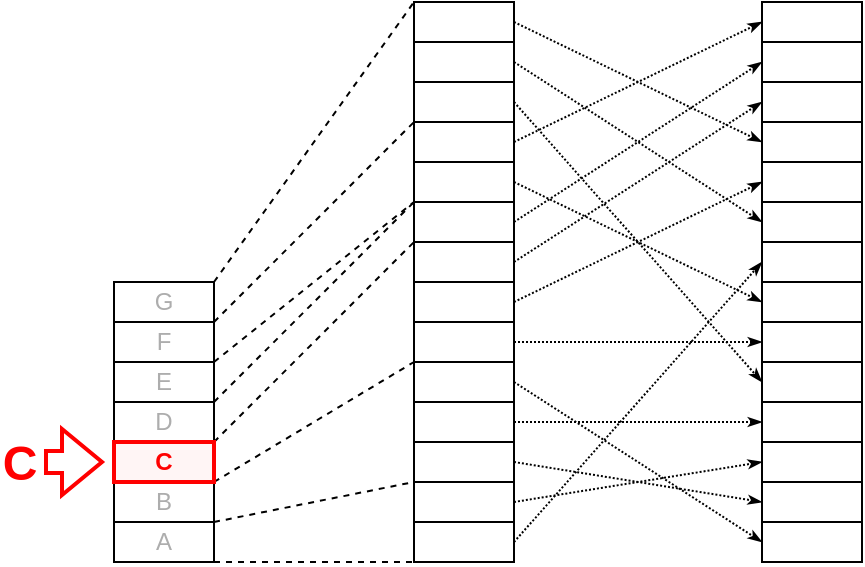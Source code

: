 <mxfile version="22.1.2" type="device">
  <diagram name="1 oldal" id="9zMQckgTDTX1H3_rx6Bh">
    <mxGraphModel dx="735" dy="437" grid="1" gridSize="10" guides="0" tooltips="1" connect="1" arrows="1" fold="1" page="1" pageScale="1" pageWidth="827" pageHeight="1169" math="0" shadow="0">
      <root>
        <mxCell id="0" />
        <mxCell id="1" parent="0" />
        <mxCell id="LfwBUIai21lKe5tmic68-1" value="A" style="rounded=0;whiteSpace=wrap;html=1;fontColor=#ADADAD;" parent="1" vertex="1">
          <mxGeometry x="130" y="540" width="50" height="20" as="geometry" />
        </mxCell>
        <mxCell id="LfwBUIai21lKe5tmic68-2" value="B" style="rounded=0;whiteSpace=wrap;html=1;fontColor=#ADADAD;" parent="1" vertex="1">
          <mxGeometry x="130" y="520" width="50" height="20" as="geometry" />
        </mxCell>
        <mxCell id="LfwBUIai21lKe5tmic68-4" value="D" style="rounded=0;whiteSpace=wrap;html=1;fontColor=#ADADAD;" parent="1" vertex="1">
          <mxGeometry x="130" y="480" width="50" height="20" as="geometry" />
        </mxCell>
        <mxCell id="LfwBUIai21lKe5tmic68-5" value="E" style="rounded=0;whiteSpace=wrap;html=1;fontColor=#ADADAD;" parent="1" vertex="1">
          <mxGeometry x="130" y="460" width="50" height="20" as="geometry" />
        </mxCell>
        <mxCell id="LfwBUIai21lKe5tmic68-9" value="" style="rounded=0;whiteSpace=wrap;html=1;" parent="1" vertex="1">
          <mxGeometry x="280" y="540" width="50" height="20" as="geometry" />
        </mxCell>
        <mxCell id="LfwBUIai21lKe5tmic68-10" value="" style="rounded=0;whiteSpace=wrap;html=1;" parent="1" vertex="1">
          <mxGeometry x="280" y="520" width="50" height="20" as="geometry" />
        </mxCell>
        <mxCell id="LfwBUIai21lKe5tmic68-11" value="" style="rounded=0;whiteSpace=wrap;html=1;" parent="1" vertex="1">
          <mxGeometry x="280" y="500" width="50" height="20" as="geometry" />
        </mxCell>
        <mxCell id="LfwBUIai21lKe5tmic68-12" value="" style="rounded=0;whiteSpace=wrap;html=1;" parent="1" vertex="1">
          <mxGeometry x="280" y="480" width="50" height="20" as="geometry" />
        </mxCell>
        <mxCell id="LfwBUIai21lKe5tmic68-13" value="" style="rounded=0;whiteSpace=wrap;html=1;" parent="1" vertex="1">
          <mxGeometry x="280" y="460" width="50" height="20" as="geometry" />
        </mxCell>
        <mxCell id="LfwBUIai21lKe5tmic68-17" value="" style="rounded=0;whiteSpace=wrap;html=1;" parent="1" vertex="1">
          <mxGeometry x="280" y="380" width="50" height="20" as="geometry" />
        </mxCell>
        <mxCell id="LfwBUIai21lKe5tmic68-18" value="" style="rounded=0;whiteSpace=wrap;html=1;" parent="1" vertex="1">
          <mxGeometry x="280" y="360" width="50" height="20" as="geometry" />
        </mxCell>
        <mxCell id="LfwBUIai21lKe5tmic68-19" value="" style="rounded=0;whiteSpace=wrap;html=1;" parent="1" vertex="1">
          <mxGeometry x="280" y="340" width="50" height="20" as="geometry" />
        </mxCell>
        <mxCell id="LfwBUIai21lKe5tmic68-20" value="" style="rounded=0;whiteSpace=wrap;html=1;" parent="1" vertex="1">
          <mxGeometry x="280" y="320" width="50" height="20" as="geometry" />
        </mxCell>
        <mxCell id="LfwBUIai21lKe5tmic68-21" value="" style="rounded=0;whiteSpace=wrap;html=1;" parent="1" vertex="1">
          <mxGeometry x="280" y="300" width="50" height="20" as="geometry" />
        </mxCell>
        <mxCell id="LfwBUIai21lKe5tmic68-22" value="" style="rounded=0;whiteSpace=wrap;html=1;" parent="1" vertex="1">
          <mxGeometry x="280" y="280" width="50" height="20" as="geometry" />
        </mxCell>
        <mxCell id="LfwBUIai21lKe5tmic68-24" value="F" style="rounded=0;whiteSpace=wrap;html=1;fontColor=#ADADAD;" parent="1" vertex="1">
          <mxGeometry x="130" y="440" width="50" height="20" as="geometry" />
        </mxCell>
        <mxCell id="LfwBUIai21lKe5tmic68-25" value="G" style="rounded=0;whiteSpace=wrap;html=1;fontColor=#ADADAD;" parent="1" vertex="1">
          <mxGeometry x="130" y="420" width="50" height="20" as="geometry" />
        </mxCell>
        <mxCell id="LfwBUIai21lKe5tmic68-26" value="" style="rounded=0;whiteSpace=wrap;html=1;" parent="1" vertex="1">
          <mxGeometry x="454" y="400" width="50" height="20" as="geometry" />
        </mxCell>
        <mxCell id="LfwBUIai21lKe5tmic68-27" value="" style="rounded=0;whiteSpace=wrap;html=1;" parent="1" vertex="1">
          <mxGeometry x="454" y="500" width="50" height="20" as="geometry" />
        </mxCell>
        <mxCell id="LfwBUIai21lKe5tmic68-28" value="" style="rounded=0;whiteSpace=wrap;html=1;" parent="1" vertex="1">
          <mxGeometry x="454" y="520" width="50" height="20" as="geometry" />
        </mxCell>
        <mxCell id="LfwBUIai21lKe5tmic68-29" value="" style="rounded=0;whiteSpace=wrap;html=1;" parent="1" vertex="1">
          <mxGeometry x="454" y="480" width="50" height="20" as="geometry" />
        </mxCell>
        <mxCell id="LfwBUIai21lKe5tmic68-30" value="" style="rounded=0;whiteSpace=wrap;html=1;" parent="1" vertex="1">
          <mxGeometry x="454" y="540" width="50" height="20" as="geometry" />
        </mxCell>
        <mxCell id="LfwBUIai21lKe5tmic68-34" value="" style="rounded=0;whiteSpace=wrap;html=1;" parent="1" vertex="1">
          <mxGeometry x="454" y="300" width="50" height="20" as="geometry" />
        </mxCell>
        <mxCell id="LfwBUIai21lKe5tmic68-35" value="" style="rounded=0;whiteSpace=wrap;html=1;" parent="1" vertex="1">
          <mxGeometry x="454" y="420" width="50" height="20" as="geometry" />
        </mxCell>
        <mxCell id="LfwBUIai21lKe5tmic68-36" value="" style="rounded=0;whiteSpace=wrap;html=1;" parent="1" vertex="1">
          <mxGeometry x="454" y="280" width="50" height="20" as="geometry" />
        </mxCell>
        <mxCell id="LfwBUIai21lKe5tmic68-37" value="" style="rounded=0;whiteSpace=wrap;html=1;" parent="1" vertex="1">
          <mxGeometry x="454" y="460" width="50" height="20" as="geometry" />
        </mxCell>
        <mxCell id="LfwBUIai21lKe5tmic68-38" value="" style="rounded=0;whiteSpace=wrap;html=1;" parent="1" vertex="1">
          <mxGeometry x="454" y="380" width="50" height="20" as="geometry" />
        </mxCell>
        <mxCell id="LfwBUIai21lKe5tmic68-39" value="" style="rounded=0;whiteSpace=wrap;html=1;" parent="1" vertex="1">
          <mxGeometry x="454" y="340" width="50" height="20" as="geometry" />
        </mxCell>
        <mxCell id="LfwBUIai21lKe5tmic68-43" value="" style="endArrow=none;dashed=1;html=1;rounded=0;exitX=1;exitY=1;exitDx=0;exitDy=0;entryX=0;entryY=1;entryDx=0;entryDy=0;" parent="1" edge="1">
          <mxGeometry width="50" height="50" relative="1" as="geometry">
            <mxPoint x="180" y="560" as="sourcePoint" />
            <mxPoint x="280" y="560" as="targetPoint" />
          </mxGeometry>
        </mxCell>
        <mxCell id="LfwBUIai21lKe5tmic68-44" value="" style="endArrow=none;dashed=1;html=1;rounded=0;exitX=1;exitY=1;exitDx=0;exitDy=0;entryX=0;entryY=0;entryDx=0;entryDy=0;" parent="1" target="LfwBUIai21lKe5tmic68-10" edge="1">
          <mxGeometry width="50" height="50" relative="1" as="geometry">
            <mxPoint x="180" y="540" as="sourcePoint" />
            <mxPoint x="280" y="540" as="targetPoint" />
          </mxGeometry>
        </mxCell>
        <mxCell id="LfwBUIai21lKe5tmic68-45" value="" style="endArrow=none;dashed=1;html=1;rounded=0;exitX=1;exitY=1;exitDx=0;exitDy=0;entryX=0;entryY=0;entryDx=0;entryDy=0;strokeWidth=1;strokeColor=#000000;" parent="1" target="LfwBUIai21lKe5tmic68-13" edge="1">
          <mxGeometry width="50" height="50" relative="1" as="geometry">
            <mxPoint x="180" y="520" as="sourcePoint" />
            <mxPoint x="280" y="520" as="targetPoint" />
          </mxGeometry>
        </mxCell>
        <mxCell id="LfwBUIai21lKe5tmic68-46" value="" style="endArrow=none;dashed=1;html=1;rounded=0;exitX=1;exitY=1;exitDx=0;exitDy=0;entryX=0;entryY=0;entryDx=0;entryDy=0;strokeWidth=1;strokeColor=#000000;" parent="1" target="LfwBUIai21lKe5tmic68-16" edge="1">
          <mxGeometry width="50" height="50" relative="1" as="geometry">
            <mxPoint x="180" y="500" as="sourcePoint" />
            <mxPoint x="280" y="500" as="targetPoint" />
          </mxGeometry>
        </mxCell>
        <mxCell id="LfwBUIai21lKe5tmic68-47" value="" style="endArrow=none;dashed=1;html=1;rounded=0;exitX=1;exitY=1;exitDx=0;exitDy=0;entryX=0;entryY=0;entryDx=0;entryDy=0;" parent="1" target="LfwBUIai21lKe5tmic68-17" edge="1">
          <mxGeometry width="50" height="50" relative="1" as="geometry">
            <mxPoint x="180" y="480" as="sourcePoint" />
            <mxPoint x="280" y="480" as="targetPoint" />
          </mxGeometry>
        </mxCell>
        <mxCell id="LfwBUIai21lKe5tmic68-48" value="" style="endArrow=none;dashed=1;html=1;rounded=0;exitX=1;exitY=1;exitDx=0;exitDy=0;entryX=0;entryY=1;entryDx=0;entryDy=0;" parent="1" target="LfwBUIai21lKe5tmic68-18" edge="1">
          <mxGeometry width="50" height="50" relative="1" as="geometry">
            <mxPoint x="180" y="460" as="sourcePoint" />
            <mxPoint x="280" y="460" as="targetPoint" />
          </mxGeometry>
        </mxCell>
        <mxCell id="LfwBUIai21lKe5tmic68-49" value="" style="endArrow=none;dashed=1;html=1;rounded=0;exitX=1;exitY=1;exitDx=0;exitDy=0;entryX=0;entryY=1;entryDx=0;entryDy=0;" parent="1" target="LfwBUIai21lKe5tmic68-20" edge="1">
          <mxGeometry width="50" height="50" relative="1" as="geometry">
            <mxPoint x="180" y="440" as="sourcePoint" />
            <mxPoint x="280" y="440" as="targetPoint" />
          </mxGeometry>
        </mxCell>
        <mxCell id="LfwBUIai21lKe5tmic68-50" value="" style="endArrow=none;dashed=1;html=1;rounded=0;exitX=1;exitY=1;exitDx=0;exitDy=0;entryX=0;entryY=0;entryDx=0;entryDy=0;" parent="1" target="LfwBUIai21lKe5tmic68-22" edge="1">
          <mxGeometry width="50" height="50" relative="1" as="geometry">
            <mxPoint x="180" y="420" as="sourcePoint" />
            <mxPoint x="280" y="420" as="targetPoint" />
          </mxGeometry>
        </mxCell>
        <mxCell id="LfwBUIai21lKe5tmic68-57" value="" style="endArrow=classicThin;html=1;rounded=0;exitX=1;exitY=0.5;exitDx=0;exitDy=0;entryX=0;entryY=0.5;entryDx=0;entryDy=0;endFill=1;endSize=4;dashed=1;dashPattern=1 1;" parent="1" source="LfwBUIai21lKe5tmic68-9" target="LfwBUIai21lKe5tmic68-26" edge="1">
          <mxGeometry width="50" height="50" relative="1" as="geometry">
            <mxPoint x="360" y="520" as="sourcePoint" />
            <mxPoint x="410" y="470" as="targetPoint" />
          </mxGeometry>
        </mxCell>
        <mxCell id="LfwBUIai21lKe5tmic68-58" value="" style="endArrow=classicThin;html=1;rounded=0;exitX=1;exitY=0.5;exitDx=0;exitDy=0;entryX=0;entryY=0.5;entryDx=0;entryDy=0;endFill=1;endSize=4;dashed=1;dashPattern=1 1;" parent="1" source="LfwBUIai21lKe5tmic68-10" target="LfwBUIai21lKe5tmic68-27" edge="1">
          <mxGeometry width="50" height="50" relative="1" as="geometry">
            <mxPoint x="360" y="520" as="sourcePoint" />
            <mxPoint x="410" y="470" as="targetPoint" />
          </mxGeometry>
        </mxCell>
        <mxCell id="LfwBUIai21lKe5tmic68-59" value="" style="endArrow=classicThin;html=1;rounded=0;exitX=1;exitY=0.5;exitDx=0;exitDy=0;entryX=0;entryY=0.5;entryDx=0;entryDy=0;endFill=1;endSize=4;dashed=1;dashPattern=1 1;" parent="1" source="LfwBUIai21lKe5tmic68-11" target="LfwBUIai21lKe5tmic68-28" edge="1">
          <mxGeometry width="50" height="50" relative="1" as="geometry">
            <mxPoint x="390" y="480" as="sourcePoint" />
            <mxPoint x="440" y="430" as="targetPoint" />
          </mxGeometry>
        </mxCell>
        <mxCell id="LfwBUIai21lKe5tmic68-60" value="" style="endArrow=classicThin;html=1;rounded=0;exitX=1;exitY=0.5;exitDx=0;exitDy=0;entryX=0;entryY=0.5;entryDx=0;entryDy=0;endFill=1;endSize=4;dashed=1;dashPattern=1 1;" parent="1" source="LfwBUIai21lKe5tmic68-12" target="LfwBUIai21lKe5tmic68-29" edge="1">
          <mxGeometry width="50" height="50" relative="1" as="geometry">
            <mxPoint x="370" y="490" as="sourcePoint" />
            <mxPoint x="420" y="440" as="targetPoint" />
          </mxGeometry>
        </mxCell>
        <mxCell id="LfwBUIai21lKe5tmic68-61" value="" style="endArrow=classicThin;html=1;rounded=0;exitX=1;exitY=0.5;exitDx=0;exitDy=0;entryX=0;entryY=0.5;entryDx=0;entryDy=0;endFill=1;endSize=4;dashed=1;dashPattern=1 1;" parent="1" source="LfwBUIai21lKe5tmic68-13" target="LfwBUIai21lKe5tmic68-30" edge="1">
          <mxGeometry width="50" height="50" relative="1" as="geometry">
            <mxPoint x="370" y="430" as="sourcePoint" />
            <mxPoint x="420" y="380" as="targetPoint" />
          </mxGeometry>
        </mxCell>
        <mxCell id="LfwBUIai21lKe5tmic68-62" value="" style="endArrow=classicThin;html=1;rounded=0;exitX=1;exitY=0.5;exitDx=0;exitDy=0;entryX=0;entryY=0.5;entryDx=0;entryDy=0;endFill=1;endSize=4;dashed=1;dashPattern=1 1;strokeWidth=1;strokeColor=#000000;" parent="1" source="LfwBUIai21lKe5tmic68-14" target="LfwBUIai21lKe5tmic68-31" edge="1">
          <mxGeometry width="50" height="50" relative="1" as="geometry">
            <mxPoint x="370" y="370" as="sourcePoint" />
            <mxPoint x="420" y="320" as="targetPoint" />
          </mxGeometry>
        </mxCell>
        <mxCell id="LfwBUIai21lKe5tmic68-63" value="" style="endArrow=classicThin;html=1;rounded=0;exitX=1;exitY=0.5;exitDx=0;exitDy=0;entryX=0;entryY=0.5;entryDx=0;entryDy=0;endFill=1;endSize=4;dashed=1;dashPattern=1 1;strokeWidth=1;strokeColor=#000000;" parent="1" source="LfwBUIai21lKe5tmic68-15" target="LfwBUIai21lKe5tmic68-32" edge="1">
          <mxGeometry width="50" height="50" relative="1" as="geometry">
            <mxPoint x="370" y="320" as="sourcePoint" />
            <mxPoint x="420" y="270" as="targetPoint" />
          </mxGeometry>
        </mxCell>
        <mxCell id="LfwBUIai21lKe5tmic68-64" value="" style="endArrow=classicThin;html=1;rounded=0;exitX=1;exitY=0.5;exitDx=0;exitDy=0;entryX=0;entryY=0.5;entryDx=0;entryDy=0;endFill=1;endSize=4;dashed=1;dashPattern=1 1;strokeWidth=1;strokeColor=#000000;" parent="1" source="LfwBUIai21lKe5tmic68-16" target="LfwBUIai21lKe5tmic68-33" edge="1">
          <mxGeometry width="50" height="50" relative="1" as="geometry">
            <mxPoint x="370" y="410" as="sourcePoint" />
            <mxPoint x="420" y="360" as="targetPoint" />
          </mxGeometry>
        </mxCell>
        <mxCell id="LfwBUIai21lKe5tmic68-65" value="" style="endArrow=classicThin;html=1;rounded=0;exitX=1;exitY=0.5;exitDx=0;exitDy=0;entryX=0;entryY=0.5;entryDx=0;entryDy=0;endFill=1;endSize=4;dashed=1;dashPattern=1 1;" parent="1" source="LfwBUIai21lKe5tmic68-17" target="LfwBUIai21lKe5tmic68-34" edge="1">
          <mxGeometry width="50" height="50" relative="1" as="geometry">
            <mxPoint x="380" y="380" as="sourcePoint" />
            <mxPoint x="430" y="330" as="targetPoint" />
          </mxGeometry>
        </mxCell>
        <mxCell id="LfwBUIai21lKe5tmic68-66" value="" style="endArrow=classicThin;html=1;rounded=0;exitX=1;exitY=0.5;exitDx=0;exitDy=0;entryX=0;entryY=0.5;entryDx=0;entryDy=0;endFill=1;endSize=4;dashed=1;dashPattern=1 1;" parent="1" source="LfwBUIai21lKe5tmic68-18" target="LfwBUIai21lKe5tmic68-35" edge="1">
          <mxGeometry width="50" height="50" relative="1" as="geometry">
            <mxPoint x="380" y="360" as="sourcePoint" />
            <mxPoint x="430" y="310" as="targetPoint" />
          </mxGeometry>
        </mxCell>
        <mxCell id="LfwBUIai21lKe5tmic68-67" value="" style="endArrow=classicThin;html=1;rounded=0;exitX=1;exitY=0.5;exitDx=0;exitDy=0;entryX=0;entryY=0.5;entryDx=0;entryDy=0;endFill=1;endSize=4;dashed=1;dashPattern=1 1;" parent="1" source="LfwBUIai21lKe5tmic68-19" target="LfwBUIai21lKe5tmic68-36" edge="1">
          <mxGeometry width="50" height="50" relative="1" as="geometry">
            <mxPoint x="380" y="340" as="sourcePoint" />
            <mxPoint x="430" y="290" as="targetPoint" />
          </mxGeometry>
        </mxCell>
        <mxCell id="LfwBUIai21lKe5tmic68-68" value="" style="endArrow=classicThin;html=1;rounded=0;exitX=1;exitY=0.5;exitDx=0;exitDy=0;entryX=0;entryY=0.5;entryDx=0;entryDy=0;endFill=1;endSize=4;dashed=1;dashPattern=1 1;" parent="1" source="LfwBUIai21lKe5tmic68-20" target="LfwBUIai21lKe5tmic68-37" edge="1">
          <mxGeometry width="50" height="50" relative="1" as="geometry">
            <mxPoint x="380" y="310" as="sourcePoint" />
            <mxPoint x="430" y="260" as="targetPoint" />
          </mxGeometry>
        </mxCell>
        <mxCell id="LfwBUIai21lKe5tmic68-69" value="" style="endArrow=classicThin;html=1;rounded=0;exitX=1;exitY=0.5;exitDx=0;exitDy=0;entryX=0;entryY=0.5;entryDx=0;entryDy=0;endFill=1;endSize=4;dashed=1;dashPattern=1 1;" parent="1" source="LfwBUIai21lKe5tmic68-21" target="LfwBUIai21lKe5tmic68-38" edge="1">
          <mxGeometry width="50" height="50" relative="1" as="geometry">
            <mxPoint x="370" y="310" as="sourcePoint" />
            <mxPoint x="420" y="260" as="targetPoint" />
          </mxGeometry>
        </mxCell>
        <mxCell id="LfwBUIai21lKe5tmic68-70" value="" style="endArrow=classicThin;html=1;rounded=0;exitX=1;exitY=0.5;exitDx=0;exitDy=0;entryX=0;entryY=0.5;entryDx=0;entryDy=0;endFill=1;endSize=4;dashed=1;dashPattern=1 1;" parent="1" source="LfwBUIai21lKe5tmic68-22" target="LfwBUIai21lKe5tmic68-39" edge="1">
          <mxGeometry width="50" height="50" relative="1" as="geometry">
            <mxPoint x="360" y="290" as="sourcePoint" />
            <mxPoint x="410" y="240" as="targetPoint" />
          </mxGeometry>
        </mxCell>
        <mxCell id="LfwBUIai21lKe5tmic68-80" value="" style="shape=flexArrow;endArrow=classic;html=1;rounded=0;strokeColor=#FF0000;strokeWidth=2;" parent="1" edge="1">
          <mxGeometry width="50" height="50" relative="1" as="geometry">
            <mxPoint x="95" y="510" as="sourcePoint" />
            <mxPoint x="125" y="510" as="targetPoint" />
          </mxGeometry>
        </mxCell>
        <mxCell id="LfwBUIai21lKe5tmic68-82" value="C" style="text;html=1;strokeColor=none;fillColor=none;align=center;verticalAlign=middle;whiteSpace=wrap;rounded=0;fontColor=#FF0000;fontStyle=1;fontSize=24;" parent="1" vertex="1">
          <mxGeometry x="73" y="496" width="20" height="30" as="geometry" />
        </mxCell>
        <mxCell id="LfwBUIai21lKe5tmic68-3" value="C" style="rounded=0;whiteSpace=wrap;html=1;fontStyle=1;fontColor=#FF0000;strokeColor=#FF0000;strokeWidth=2;fillColor=#FFF5F5;" parent="1" vertex="1">
          <mxGeometry x="130" y="500" width="50" height="20" as="geometry" />
        </mxCell>
        <mxCell id="LfwBUIai21lKe5tmic68-14" value="" style="rounded=0;whiteSpace=wrap;html=1;strokeColor=#000000;strokeWidth=1;fontStyle=0;fontColor=#000000;fillColor=#FFFFFF;" parent="1" vertex="1">
          <mxGeometry x="280" y="440" width="50" height="20" as="geometry" />
        </mxCell>
        <mxCell id="LfwBUIai21lKe5tmic68-15" value="" style="rounded=0;whiteSpace=wrap;html=1;strokeColor=#000000;strokeWidth=1;fontStyle=0;fontColor=#000000;fillColor=#FFFFFF;" parent="1" vertex="1">
          <mxGeometry x="280" y="420" width="50" height="20" as="geometry" />
        </mxCell>
        <mxCell id="LfwBUIai21lKe5tmic68-16" value="" style="rounded=0;whiteSpace=wrap;html=1;strokeColor=#000000;strokeWidth=1;fontStyle=0;fontColor=#000000;fillColor=#FFFFFF;" parent="1" vertex="1">
          <mxGeometry x="280" y="400" width="50" height="20" as="geometry" />
        </mxCell>
        <mxCell id="LfwBUIai21lKe5tmic68-31" value="" style="rounded=0;whiteSpace=wrap;html=1;strokeColor=#000000;strokeWidth=1;fontStyle=0;fontColor=#000000;fillColor=#FFFFFF;" parent="1" vertex="1">
          <mxGeometry x="454" y="440" width="50" height="20" as="geometry" />
        </mxCell>
        <mxCell id="LfwBUIai21lKe5tmic68-32" value="" style="rounded=0;whiteSpace=wrap;html=1;strokeColor=#000000;strokeWidth=1;fontStyle=0;fontColor=#000000;fillColor=#FFFFFF;" parent="1" vertex="1">
          <mxGeometry x="454" y="360" width="50" height="20" as="geometry" />
        </mxCell>
        <mxCell id="LfwBUIai21lKe5tmic68-33" value="" style="rounded=0;whiteSpace=wrap;html=1;strokeColor=#000000;strokeWidth=1;fontStyle=0;fontColor=#000000;fillColor=#FFFFFF;" parent="1" vertex="1">
          <mxGeometry x="454" y="320" width="50" height="20" as="geometry" />
        </mxCell>
      </root>
    </mxGraphModel>
  </diagram>
</mxfile>
